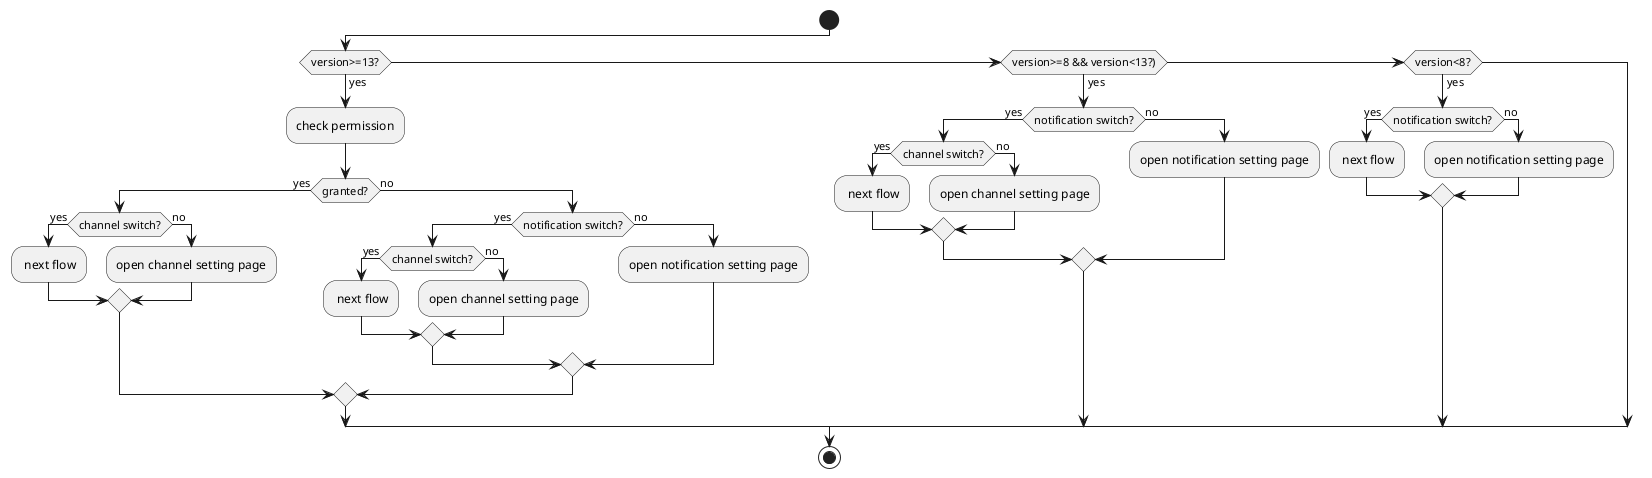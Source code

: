 @startuml
'https://plantuml.com/activity-diagram-beta


start
if (version>=13?) then (yes)
  :check permission;
  if (granted?) is (yes) then
    if (channel switch?) is (yes) then
      : next flow;
    else (no)
      :open channel setting page;
    endif
  else (no)
      if (notification switch?) is (yes) then
          if (channel switch?) is (yes) then
            : next flow;
          else (no)
          :open channel setting page;
          endif
       else (no)
        :open notification setting page;
       endif
  endif

else if(version>=8 && version<13?))is (yes) then
   if (notification switch?) is (yes) then
      if (channel switch?) is (yes) then
      : next flow;
      else (no)
      :open channel setting page;
      endif
   else (no)
    :open notification setting page;
   endif

else if(version<8?)is (yes) then
    if (notification switch?) is (yes) then
      : next flow;
     else (no)
      :open notification setting page;
     endif
endif

stop


@enduml

